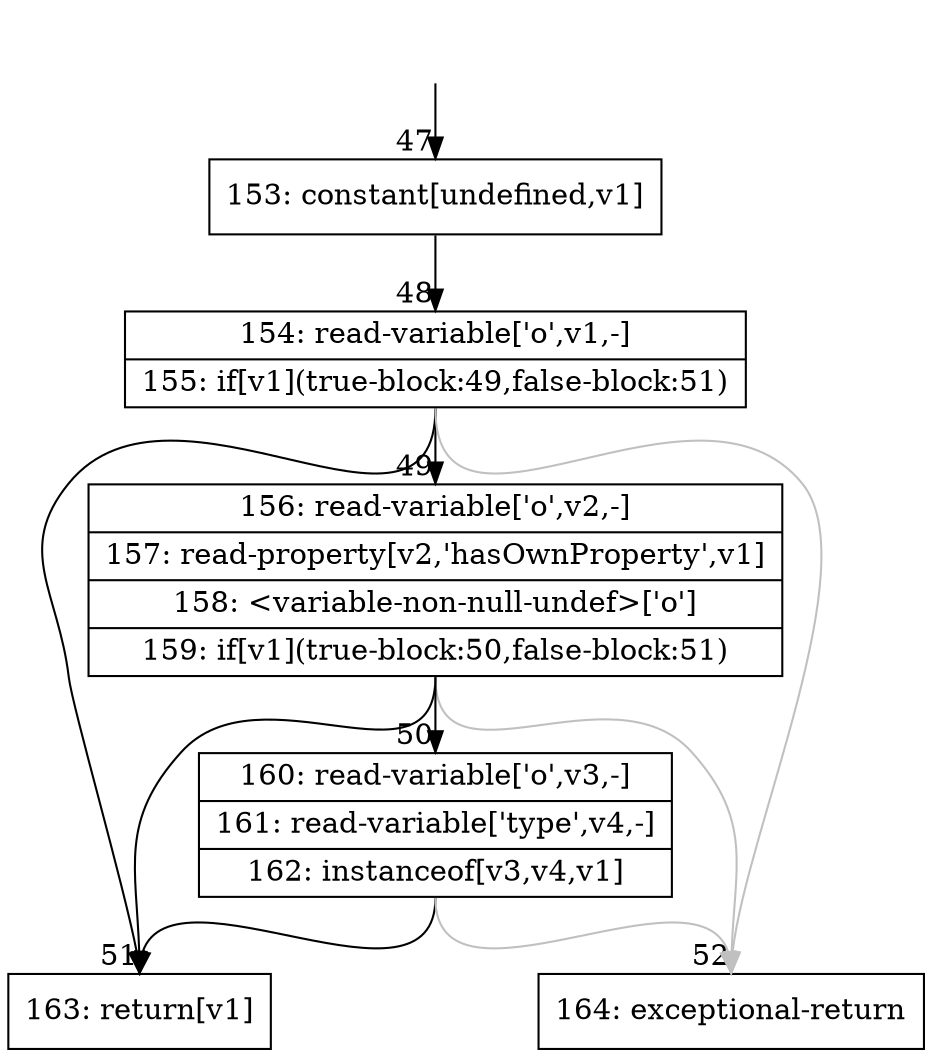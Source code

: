 digraph {
rankdir="TD"
BB_entry2[shape=none,label=""];
BB_entry2 -> BB47 [tailport=s, headport=n, headlabel="    47"]
BB47 [shape=record label="{153: constant[undefined,v1]}" ] 
BB47 -> BB48 [tailport=s, headport=n, headlabel="      48"]
BB48 [shape=record label="{154: read-variable['o',v1,-]|155: if[v1](true-block:49,false-block:51)}" ] 
BB48 -> BB51 [tailport=s, headport=n, headlabel="      51"]
BB48 -> BB49 [tailport=s, headport=n, headlabel="      49"]
BB48 -> BB52 [tailport=s, headport=n, color=gray, headlabel="      52"]
BB49 [shape=record label="{156: read-variable['o',v2,-]|157: read-property[v2,'hasOwnProperty',v1]|158: \<variable-non-null-undef\>['o']|159: if[v1](true-block:50,false-block:51)}" ] 
BB49 -> BB51 [tailport=s, headport=n]
BB49 -> BB50 [tailport=s, headport=n, headlabel="      50"]
BB49 -> BB52 [tailport=s, headport=n, color=gray]
BB50 [shape=record label="{160: read-variable['o',v3,-]|161: read-variable['type',v4,-]|162: instanceof[v3,v4,v1]}" ] 
BB50 -> BB51 [tailport=s, headport=n]
BB50 -> BB52 [tailport=s, headport=n, color=gray]
BB51 [shape=record label="{163: return[v1]}" ] 
BB52 [shape=record label="{164: exceptional-return}" ] 
//#$~ 14
}
